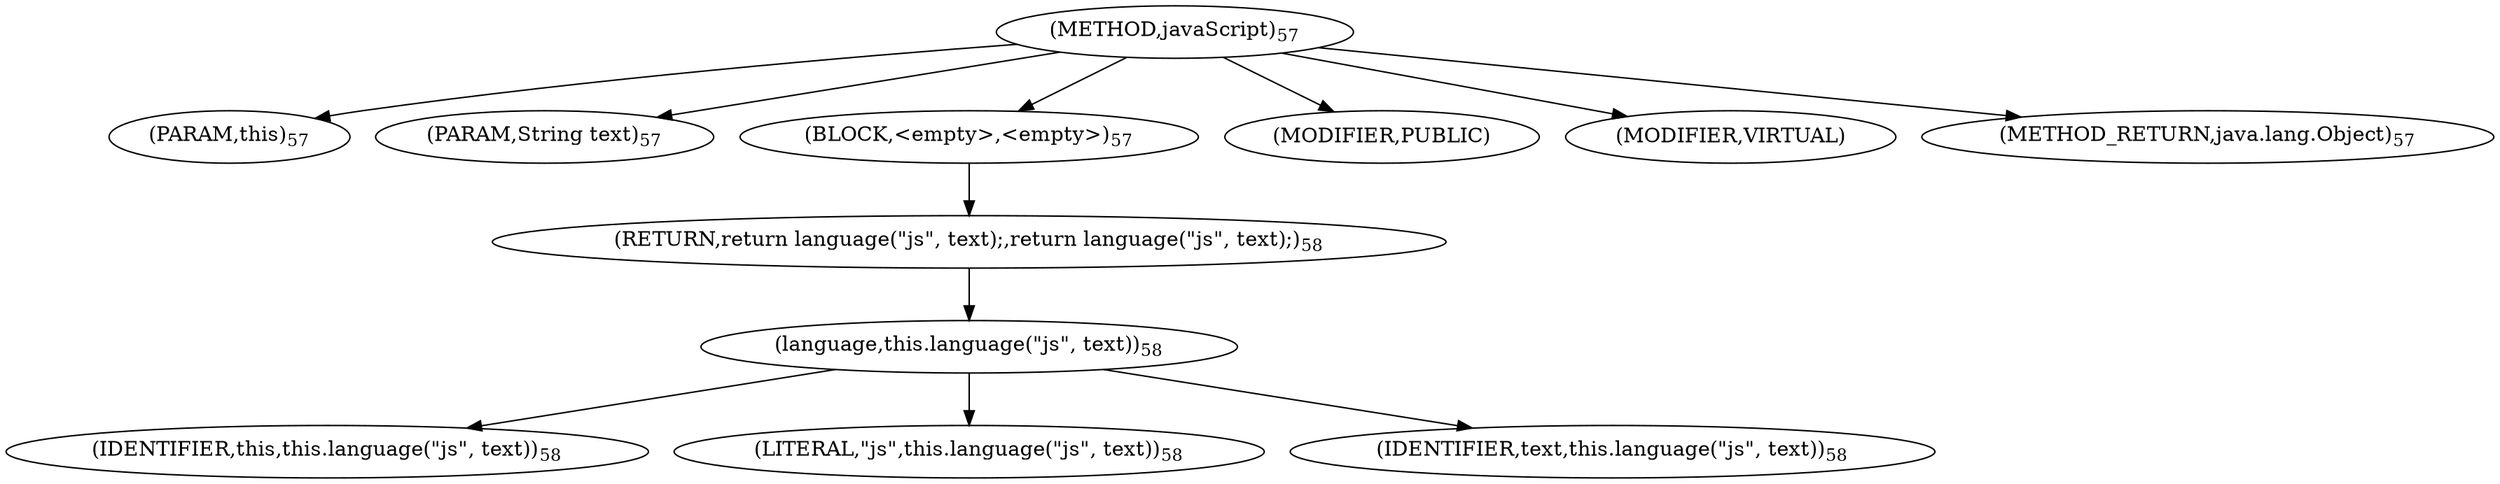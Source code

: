 digraph "javaScript" {  
"78" [label = <(METHOD,javaScript)<SUB>57</SUB>> ]
"8" [label = <(PARAM,this)<SUB>57</SUB>> ]
"79" [label = <(PARAM,String text)<SUB>57</SUB>> ]
"80" [label = <(BLOCK,&lt;empty&gt;,&lt;empty&gt;)<SUB>57</SUB>> ]
"81" [label = <(RETURN,return language(&quot;js&quot;, text);,return language(&quot;js&quot;, text);)<SUB>58</SUB>> ]
"82" [label = <(language,this.language(&quot;js&quot;, text))<SUB>58</SUB>> ]
"7" [label = <(IDENTIFIER,this,this.language(&quot;js&quot;, text))<SUB>58</SUB>> ]
"83" [label = <(LITERAL,&quot;js&quot;,this.language(&quot;js&quot;, text))<SUB>58</SUB>> ]
"84" [label = <(IDENTIFIER,text,this.language(&quot;js&quot;, text))<SUB>58</SUB>> ]
"85" [label = <(MODIFIER,PUBLIC)> ]
"86" [label = <(MODIFIER,VIRTUAL)> ]
"87" [label = <(METHOD_RETURN,java.lang.Object)<SUB>57</SUB>> ]
  "78" -> "8" 
  "78" -> "79" 
  "78" -> "80" 
  "78" -> "85" 
  "78" -> "86" 
  "78" -> "87" 
  "80" -> "81" 
  "81" -> "82" 
  "82" -> "7" 
  "82" -> "83" 
  "82" -> "84" 
}
